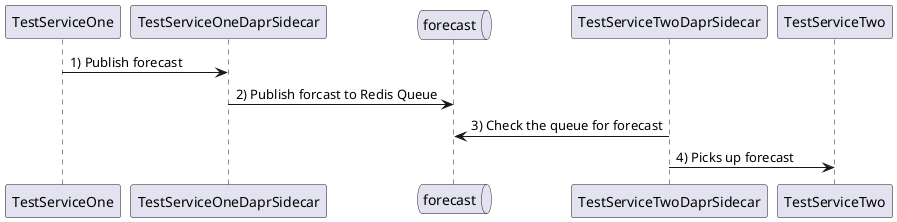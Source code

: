 @startuml
participant TestServiceOne as TestServiceOne
participant TestServiceOneDaprSidecar as TestServiceOneDaprSidecar

queue forecast as forecast

participant TestServiceTwoDaprSidecar as TestServiceTwoDaprSidecar
participant TestServiceTwo as TestServiceTwo

TestServiceOne -> TestServiceOneDaprSidecar:1) Publish forecast 
TestServiceOneDaprSidecar -> forecast:2) Publish forcast to Redis Queue

TestServiceTwoDaprSidecar -> forecast:3) Check the queue for forecast
TestServiceTwoDaprSidecar -> TestServiceTwo:4) Picks up forecast
@enduml